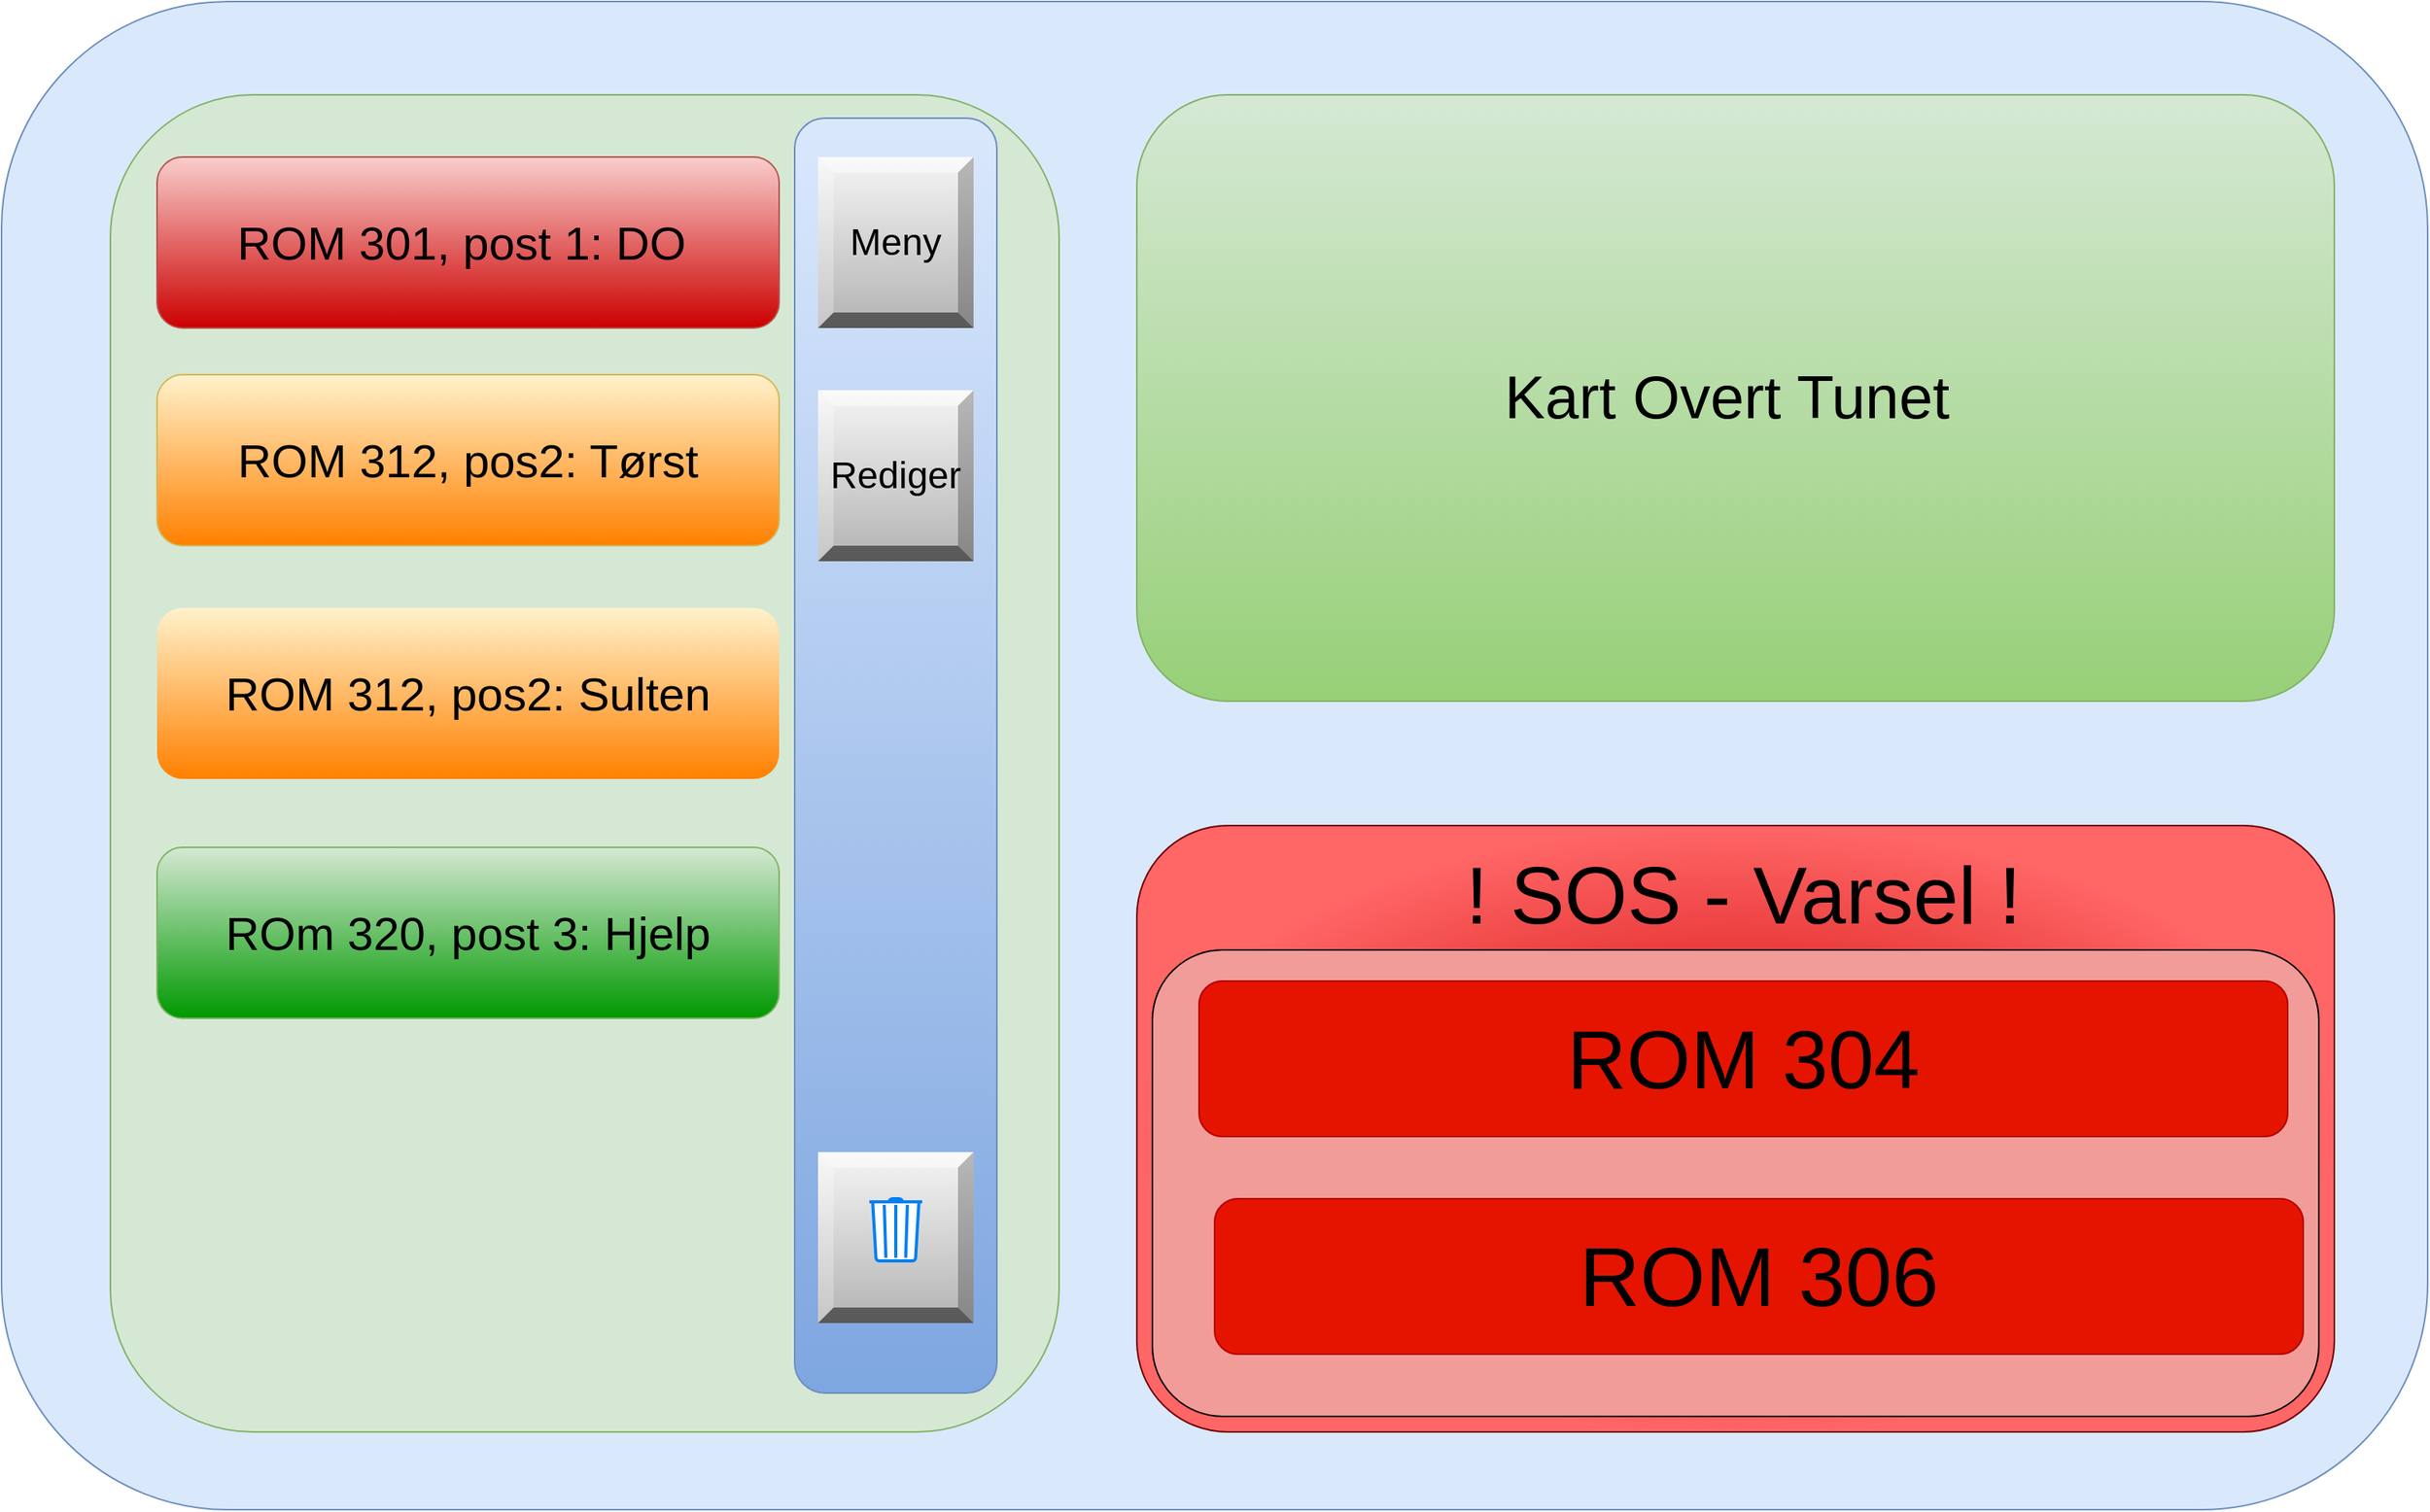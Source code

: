 <mxfile version="23.1.5" type="device">
  <diagram name="Page-1" id="Y-_C8rfKVl4bAlz_A1XX">
    <mxGraphModel dx="2277" dy="2013" grid="1" gridSize="10" guides="1" tooltips="1" connect="1" arrows="1" fold="1" page="1" pageScale="1" pageWidth="827" pageHeight="1169" math="0" shadow="0">
      <root>
        <mxCell id="0" />
        <mxCell id="1" parent="0" />
        <mxCell id="ubheXLoCfCxoMwbrXZXL-2" value="" style="rounded=1;whiteSpace=wrap;html=1;fillColor=#dae8fc;strokeColor=#6c8ebf;" vertex="1" parent="1">
          <mxGeometry x="-810" y="40" width="1560" height="970" as="geometry" />
        </mxCell>
        <mxCell id="ubheXLoCfCxoMwbrXZXL-3" value="" style="rounded=1;whiteSpace=wrap;html=1;fillColor=#d5e8d4;strokeColor=#82b366;" vertex="1" parent="1">
          <mxGeometry x="-740" y="100" width="610" height="860" as="geometry" />
        </mxCell>
        <mxCell id="ubheXLoCfCxoMwbrXZXL-4" value="" style="rounded=1;whiteSpace=wrap;html=1;fillStyle=auto;fillColor=#dae8fc;strokeColor=#6c8ebf;gradientColor=#7ea6e0;" vertex="1" parent="1">
          <mxGeometry x="-300" y="115" width="130" height="820" as="geometry" />
        </mxCell>
        <mxCell id="ubheXLoCfCxoMwbrXZXL-6" value="&lt;font style=&quot;font-size: 39px;&quot;&gt;Kart Overt Tunet&amp;nbsp;&lt;/font&gt;" style="rounded=1;whiteSpace=wrap;html=1;fillColor=#d5e8d4;strokeColor=#82b366;gradientColor=#97d077;" vertex="1" parent="1">
          <mxGeometry x="-80" y="100" width="770" height="390" as="geometry" />
        </mxCell>
        <mxCell id="ubheXLoCfCxoMwbrXZXL-7" value="" style="rounded=1;whiteSpace=wrap;html=1;fillColor=#CC0000;fontColor=#ffffff;strokeColor=#6F0000;gradientColor=#FF6666;gradientDirection=radial;" vertex="1" parent="1">
          <mxGeometry x="-80" y="570" width="770" height="390" as="geometry" />
        </mxCell>
        <mxCell id="ubheXLoCfCxoMwbrXZXL-8" value="&lt;font style=&quot;font-size: 30px;&quot;&gt;ROM 301, post 1: DO&amp;nbsp;&lt;/font&gt;" style="rounded=1;whiteSpace=wrap;html=1;fillColor=#f8cecc;strokeColor=#b85450;gradientColor=#CC0000;" vertex="1" parent="1">
          <mxGeometry x="-710" y="140" width="400" height="110" as="geometry" />
        </mxCell>
        <mxCell id="ubheXLoCfCxoMwbrXZXL-9" value="&lt;font style=&quot;font-size: 30px;&quot;&gt;ROM 312, pos2: Tørst&lt;/font&gt;" style="rounded=1;whiteSpace=wrap;html=1;fillColor=#fff2cc;gradientColor=#FF8000;strokeColor=#d6b656;" vertex="1" parent="1">
          <mxGeometry x="-710" y="280" width="400" height="110" as="geometry" />
        </mxCell>
        <mxCell id="ubheXLoCfCxoMwbrXZXL-10" value="&lt;font style=&quot;&quot;&gt;&lt;font style=&quot;font-size: 30px;&quot;&gt;ROM 312, pos2: Sulten&lt;/font&gt;&lt;br&gt;&lt;/font&gt;" style="rounded=1;whiteSpace=wrap;html=1;fillColor=#fff2cc;strokeColor=none;gradientColor=#FF8000;" vertex="1" parent="1">
          <mxGeometry x="-710" y="430" width="400" height="110" as="geometry" />
        </mxCell>
        <mxCell id="ubheXLoCfCxoMwbrXZXL-11" value="&lt;font style=&quot;font-size: 30px;&quot;&gt;ROm 320, post 3: Hjelp&lt;/font&gt;" style="rounded=1;whiteSpace=wrap;html=1;fillColor=#d5e8d4;strokeColor=#82b366;gradientColor=#009900;" vertex="1" parent="1">
          <mxGeometry x="-710" y="584" width="400" height="110" as="geometry" />
        </mxCell>
        <mxCell id="ubheXLoCfCxoMwbrXZXL-13" value="" style="rounded=1;whiteSpace=wrap;html=1;fillColor=#F19C99;" vertex="1" parent="1">
          <mxGeometry x="-70" y="650" width="750" height="300" as="geometry" />
        </mxCell>
        <mxCell id="ubheXLoCfCxoMwbrXZXL-14" value="&lt;font style=&quot;font-size: 52px;&quot;&gt;! SOS - Varsel !&lt;/font&gt;" style="text;html=1;align=center;verticalAlign=middle;whiteSpace=wrap;rounded=0;" vertex="1" parent="1">
          <mxGeometry x="-30" y="600" width="680" height="30" as="geometry" />
        </mxCell>
        <mxCell id="ubheXLoCfCxoMwbrXZXL-15" value="&lt;font color=&quot;#000000&quot; style=&quot;font-size: 53px;&quot;&gt;ROM 304&lt;/font&gt;" style="rounded=1;whiteSpace=wrap;html=1;fillColor=#e51400;strokeColor=#B20000;fontColor=#ffffff;" vertex="1" parent="1">
          <mxGeometry x="-40" y="670" width="700" height="100" as="geometry" />
        </mxCell>
        <mxCell id="ubheXLoCfCxoMwbrXZXL-16" value="&lt;font color=&quot;#000000&quot; style=&quot;font-size: 54px;&quot;&gt;ROM 306&lt;/font&gt;" style="rounded=1;whiteSpace=wrap;html=1;fillColor=#e51400;strokeColor=#B20000;fontColor=#ffffff;" vertex="1" parent="1">
          <mxGeometry x="-30" y="810" width="700" height="100" as="geometry" />
        </mxCell>
        <mxCell id="ubheXLoCfCxoMwbrXZXL-30" value="" style="labelPosition=center;verticalLabelPosition=middle;align=center;html=1;shape=mxgraph.basic.shaded_button;dx=10;fillColor=#f5f5f5;strokeColor=#666666;whiteSpace=wrap;gradientColor=#b3b3b3;" vertex="1" parent="1">
          <mxGeometry x="-285" y="780" width="100" height="110" as="geometry" />
        </mxCell>
        <mxCell id="ubheXLoCfCxoMwbrXZXL-31" value="&lt;font style=&quot;font-size: 24px;&quot;&gt;Meny&lt;/font&gt;" style="labelPosition=center;verticalLabelPosition=middle;align=center;html=1;shape=mxgraph.basic.shaded_button;dx=10;fillColor=#f5f5f5;strokeColor=#666666;whiteSpace=wrap;gradientColor=#b3b3b3;" vertex="1" parent="1">
          <mxGeometry x="-285" y="140" width="100" height="110" as="geometry" />
        </mxCell>
        <mxCell id="ubheXLoCfCxoMwbrXZXL-33" value="&lt;font style=&quot;font-size: 24px;&quot;&gt;Rediger&lt;/font&gt;" style="labelPosition=center;verticalLabelPosition=middle;align=center;html=1;shape=mxgraph.basic.shaded_button;dx=10;fillColor=#f5f5f5;strokeColor=#666666;whiteSpace=wrap;gradientColor=#b3b3b3;" vertex="1" parent="1">
          <mxGeometry x="-285" y="290" width="100" height="110" as="geometry" />
        </mxCell>
        <mxCell id="ubheXLoCfCxoMwbrXZXL-34" value="" style="html=1;verticalLabelPosition=bottom;align=center;labelBackgroundColor=#ffffff;verticalAlign=top;strokeWidth=2;strokeColor=#0080F0;shadow=0;dashed=0;shape=mxgraph.ios7.icons.trashcan;" vertex="1" parent="1">
          <mxGeometry x="-252" y="810" width="34" height="40" as="geometry" />
        </mxCell>
      </root>
    </mxGraphModel>
  </diagram>
</mxfile>
